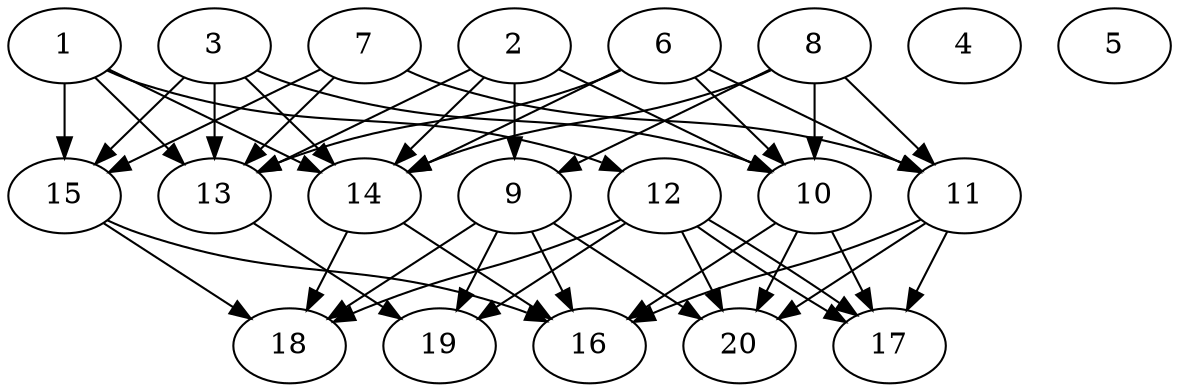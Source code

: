 // DAG automatically generated by daggen at Thu Oct  3 13:58:42 2019
// ./daggen --dot -n 20 --ccr 0.5 --fat 0.7 --regular 0.9 --density 0.6 --mindata 5242880 --maxdata 52428800 
digraph G {
  1 [size="89411584", alpha="0.02", expect_size="44705792"] 
  1 -> 12 [size ="44705792"]
  1 -> 13 [size ="44705792"]
  1 -> 14 [size ="44705792"]
  1 -> 15 [size ="44705792"]
  2 [size="35735552", alpha="0.02", expect_size="17867776"] 
  2 -> 9 [size ="17867776"]
  2 -> 10 [size ="17867776"]
  2 -> 13 [size ="17867776"]
  2 -> 14 [size ="17867776"]
  3 [size="65656832", alpha="0.12", expect_size="32828416"] 
  3 -> 10 [size ="32828416"]
  3 -> 13 [size ="32828416"]
  3 -> 14 [size ="32828416"]
  3 -> 15 [size ="32828416"]
  4 [size="69560320", alpha="0.18", expect_size="34780160"] 
  5 [size="58617856", alpha="0.18", expect_size="29308928"] 
  6 [size="72267776", alpha="0.07", expect_size="36133888"] 
  6 -> 10 [size ="36133888"]
  6 -> 11 [size ="36133888"]
  6 -> 13 [size ="36133888"]
  6 -> 14 [size ="36133888"]
  7 [size="24559616", alpha="0.11", expect_size="12279808"] 
  7 -> 11 [size ="12279808"]
  7 -> 13 [size ="12279808"]
  7 -> 15 [size ="12279808"]
  8 [size="76115968", alpha="0.08", expect_size="38057984"] 
  8 -> 9 [size ="38057984"]
  8 -> 10 [size ="38057984"]
  8 -> 11 [size ="38057984"]
  8 -> 14 [size ="38057984"]
  9 [size="79974400", alpha="0.11", expect_size="39987200"] 
  9 -> 16 [size ="39987200"]
  9 -> 18 [size ="39987200"]
  9 -> 19 [size ="39987200"]
  9 -> 20 [size ="39987200"]
  10 [size="66291712", alpha="0.18", expect_size="33145856"] 
  10 -> 16 [size ="33145856"]
  10 -> 17 [size ="33145856"]
  10 -> 20 [size ="33145856"]
  11 [size="102555648", alpha="0.10", expect_size="51277824"] 
  11 -> 16 [size ="51277824"]
  11 -> 17 [size ="51277824"]
  11 -> 20 [size ="51277824"]
  12 [size="19412992", alpha="0.18", expect_size="9706496"] 
  12 -> 17 [size ="9706496"]
  12 -> 17 [size ="9706496"]
  12 -> 18 [size ="9706496"]
  12 -> 19 [size ="9706496"]
  12 -> 20 [size ="9706496"]
  13 [size="29030400", alpha="0.07", expect_size="14515200"] 
  13 -> 19 [size ="14515200"]
  14 [size="84480000", alpha="0.19", expect_size="42240000"] 
  14 -> 16 [size ="42240000"]
  14 -> 18 [size ="42240000"]
  15 [size="77086720", alpha="0.16", expect_size="38543360"] 
  15 -> 16 [size ="38543360"]
  15 -> 18 [size ="38543360"]
  16 [size="67520512", alpha="0.09", expect_size="33760256"] 
  17 [size="99690496", alpha="0.11", expect_size="49845248"] 
  18 [size="58763264", alpha="0.00", expect_size="29381632"] 
  19 [size="98682880", alpha="0.02", expect_size="49341440"] 
  20 [size="57505792", alpha="0.17", expect_size="28752896"] 
}
